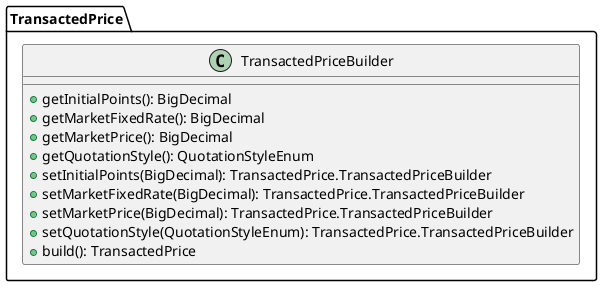 @startuml

    class TransactedPrice.TransactedPriceBuilder [[TransactedPrice.TransactedPriceBuilder.html]] {
        +getInitialPoints(): BigDecimal
        +getMarketFixedRate(): BigDecimal
        +getMarketPrice(): BigDecimal
        +getQuotationStyle(): QuotationStyleEnum
        +setInitialPoints(BigDecimal): TransactedPrice.TransactedPriceBuilder
        +setMarketFixedRate(BigDecimal): TransactedPrice.TransactedPriceBuilder
        +setMarketPrice(BigDecimal): TransactedPrice.TransactedPriceBuilder
        +setQuotationStyle(QuotationStyleEnum): TransactedPrice.TransactedPriceBuilder
        +build(): TransactedPrice
    }

@enduml
